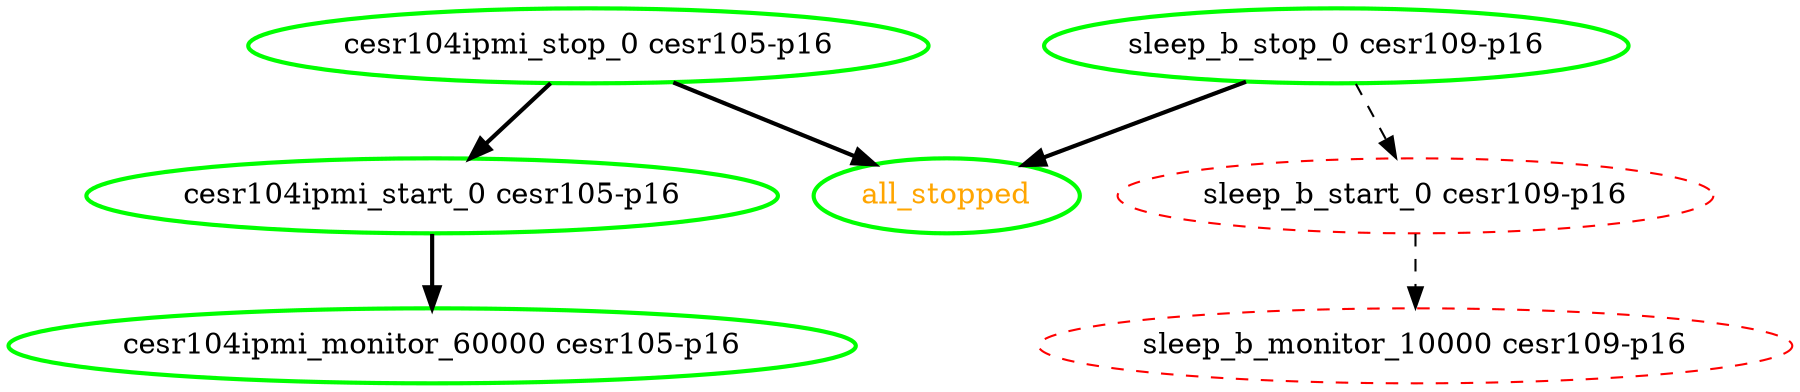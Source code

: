 digraph "g" {
"all_stopped" [ style=bold color="green" fontcolor="orange"]
"cesr104ipmi_monitor_60000 cesr105-p16" [ style=bold color="green" fontcolor="black"]
"cesr104ipmi_start_0 cesr105-p16" -> "cesr104ipmi_monitor_60000 cesr105-p16" [ style = bold]
"cesr104ipmi_start_0 cesr105-p16" [ style=bold color="green" fontcolor="black"]
"cesr104ipmi_stop_0 cesr105-p16" -> "all_stopped" [ style = bold]
"cesr104ipmi_stop_0 cesr105-p16" -> "cesr104ipmi_start_0 cesr105-p16" [ style = bold]
"cesr104ipmi_stop_0 cesr105-p16" [ style=bold color="green" fontcolor="black"]
"sleep_b_monitor_10000 cesr109-p16" [ style=dashed color="red" fontcolor="black"]
"sleep_b_start_0 cesr109-p16" -> "sleep_b_monitor_10000 cesr109-p16" [ style = dashed]
"sleep_b_start_0 cesr109-p16" [ style=dashed color="red" fontcolor="black"]
"sleep_b_stop_0 cesr109-p16" -> "all_stopped" [ style = bold]
"sleep_b_stop_0 cesr109-p16" -> "sleep_b_start_0 cesr109-p16" [ style = dashed]
"sleep_b_stop_0 cesr109-p16" [ style=bold color="green" fontcolor="black"]
}
